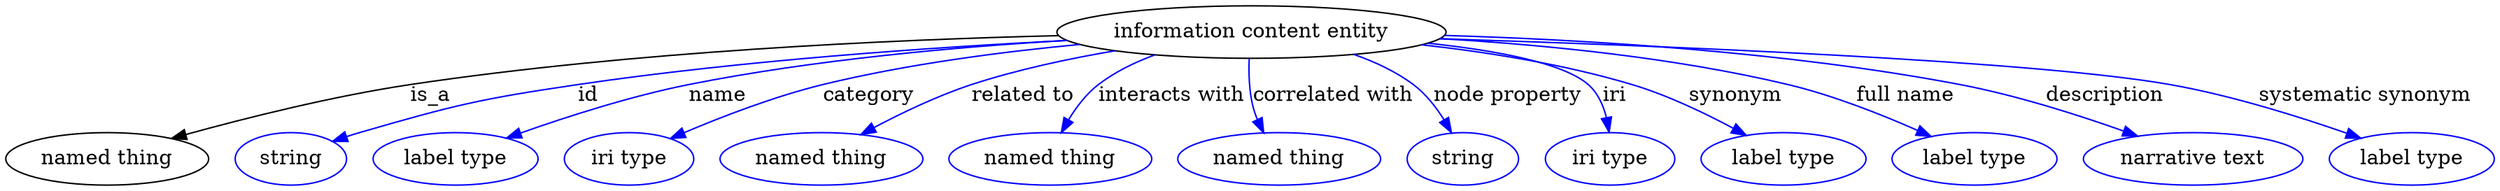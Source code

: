 digraph {
	graph [bb="0,0,1404.7,123"];
	node [label="\N"];
	"information content entity"	 [height=0.5,
		label="information content entity",
		pos="711.25,105",
		width=2.8706];
	"named thing"	 [height=0.5,
		pos="55.245,18",
		width=1.5346];
	"information content entity" -> "named thing"	 [label=is_a,
		lp="243.25,61.5",
		pos="e,93.034,31.343 611.88,99.942 493.4,93.488 302.58,81.637 232.25,69 187.51,60.962 137.88,46.128 102.59,34.522"];
	id	 [color=blue,
		height=0.5,
		label=string,
		pos="159.25,18",
		width=0.84854];
	"information content entity" -> id	 [color=blue,
		label=id,
		lp="342.75,61.5",
		pos="e,183.06,29.598 613.11,99.29 537.39,93.984 430.22,84.514 337.25,69 275.04,58.621 258.93,56.363 199.25,36 197,35.232 194.7,34.384 \
192.4,33.487",
		style=solid];
	name	 [color=blue,
		height=0.5,
		label="label type",
		pos="253.25,18",
		width=1.2638];
	"information content entity" -> name	 [color=blue,
		label=name,
		lp="416.75,61.5",
		pos="e,284.71,31.073 613.29,99.07 551.83,94.012 471.25,84.928 401.25,69 364.22,60.576 323.53,46.158 294.2,34.796",
		style=solid];
	category	 [color=blue,
		height=0.5,
		label="iri type",
		pos="353.25,18",
		width=1.011];
	"information content entity" -> category	 [color=blue,
		label=category,
		lp="501.75,61.5",
		pos="e,379.43,30.796 621.14,96.068 577.48,90.482 524.59,81.844 478.25,69 447.14,60.38 413.32,46.275 388.72,35.081",
		style=solid];
	"related to"	 [color=blue,
		height=0.5,
		label="named thing",
		pos="463.25,18",
		width=1.5346];
	"information content entity" -> "related to"	 [color=blue,
		label="related to",
		lp="588.25,61.5",
		pos="e,489.76,33.871 641.23,91.702 615.94,85.959 587.43,78.378 562.25,69 540.39,60.864 517.15,49.072 498.68,38.876",
		style=solid];
	"interacts with"	 [color=blue,
		height=0.5,
		label="named thing",
		pos="591.25,18",
		width=1.5346];
	"information content entity" -> "interacts with"	 [color=blue,
		label="interacts with",
		lp="670.25,61.5",
		pos="e,602.82,35.795 666.77,88.637 655.25,83.314 643.28,76.744 633.25,69 624.16,61.991 615.76,52.673 608.9,43.92",
		style=solid];
	"correlated with"	 [color=blue,
		height=0.5,
		label="named thing",
		pos="719.25,18",
		width=1.5346];
	"information content entity" -> "correlated with"	 [color=blue,
		label="correlated with",
		lp="753.25,61.5",
		pos="e,715.07,36.222 710.84,86.539 710.82,76.83 711.1,64.744 712.25,54 712.52,51.452 712.87,48.815 713.29,46.18",
		style=solid];
	"node property"	 [color=blue,
		height=0.5,
		label=string,
		pos="823.25,18",
		width=0.84854];
	"information content entity" -> "node property"	 [color=blue,
		label="node property",
		lp="845.25,61.5",
		pos="e,816.47,35.984 761.74,89.251 773.28,84.057 784.89,77.394 794.25,69 801.51,62.475 807.41,53.681 811.93,45.234",
		style=solid];
	iri	 [color=blue,
		height=0.5,
		label="iri type",
		pos="908.25,18",
		width=1.011];
	"information content entity" -> iri	 [color=blue,
		label=iri,
		lp="904.75,61.5",
		pos="e,905.22,36.137 797.65,95.044 834.89,89.219 873.12,80.677 887.25,69 894.35,63.123 899.08,54.449 902.22,45.915",
		style=solid];
	synonym	 [color=blue,
		height=0.5,
		label="label type",
		pos="1008.2,18",
		width=1.2638];
	"information content entity" -> synonym	 [color=blue,
		label=synonym,
		lp="972.75,61.5",
		pos="e,984.78,33.693 800.22,95.735 836.57,90.305 878.6,81.885 915.25,69 936.55,61.509 958.78,49.493 976.16,39.006",
		style=solid];
	"full name"	 [color=blue,
		height=0.5,
		label="label type",
		pos="1117.2,18",
		width=1.2638];
	"information content entity" -> "full name"	 [color=blue,
		label="full name",
		lp="1071.7,61.5",
		pos="e,1090.2,32.728 810.65,99.965 867.55,95.29 939.82,86.294 1002.2,69 1029.7,61.398 1059,48.312 1081.2,37.299",
		style=solid];
	description	 [color=blue,
		height=0.5,
		label="narrative text",
		pos="1238.2,18",
		width=1.6068];
	"information content entity" -> description	 [color=blue,
		label=description,
		lp="1182.7,61.5",
		pos="e,1205.8,33.001 808.91,98.992 906.14,92.475 1048.4,81.335 1102.2,69 1134.8,61.55 1170,48.185 1196.4,37.006",
		style=solid];
	"systematic synonym"	 [color=blue,
		height=0.5,
		label="label type",
		pos="1359.2,18",
		width=1.2638];
	"information content entity" -> "systematic synonym"	 [color=blue,
		label="systematic synonym",
		lp="1325.2,61.5",
		pos="e,1329.2,31.521 812.28,101.08 937.24,95.669 1142.6,84.748 1217.2,69 1252.9,61.479 1291.7,47.074 1319.8,35.486",
		style=solid];
}
